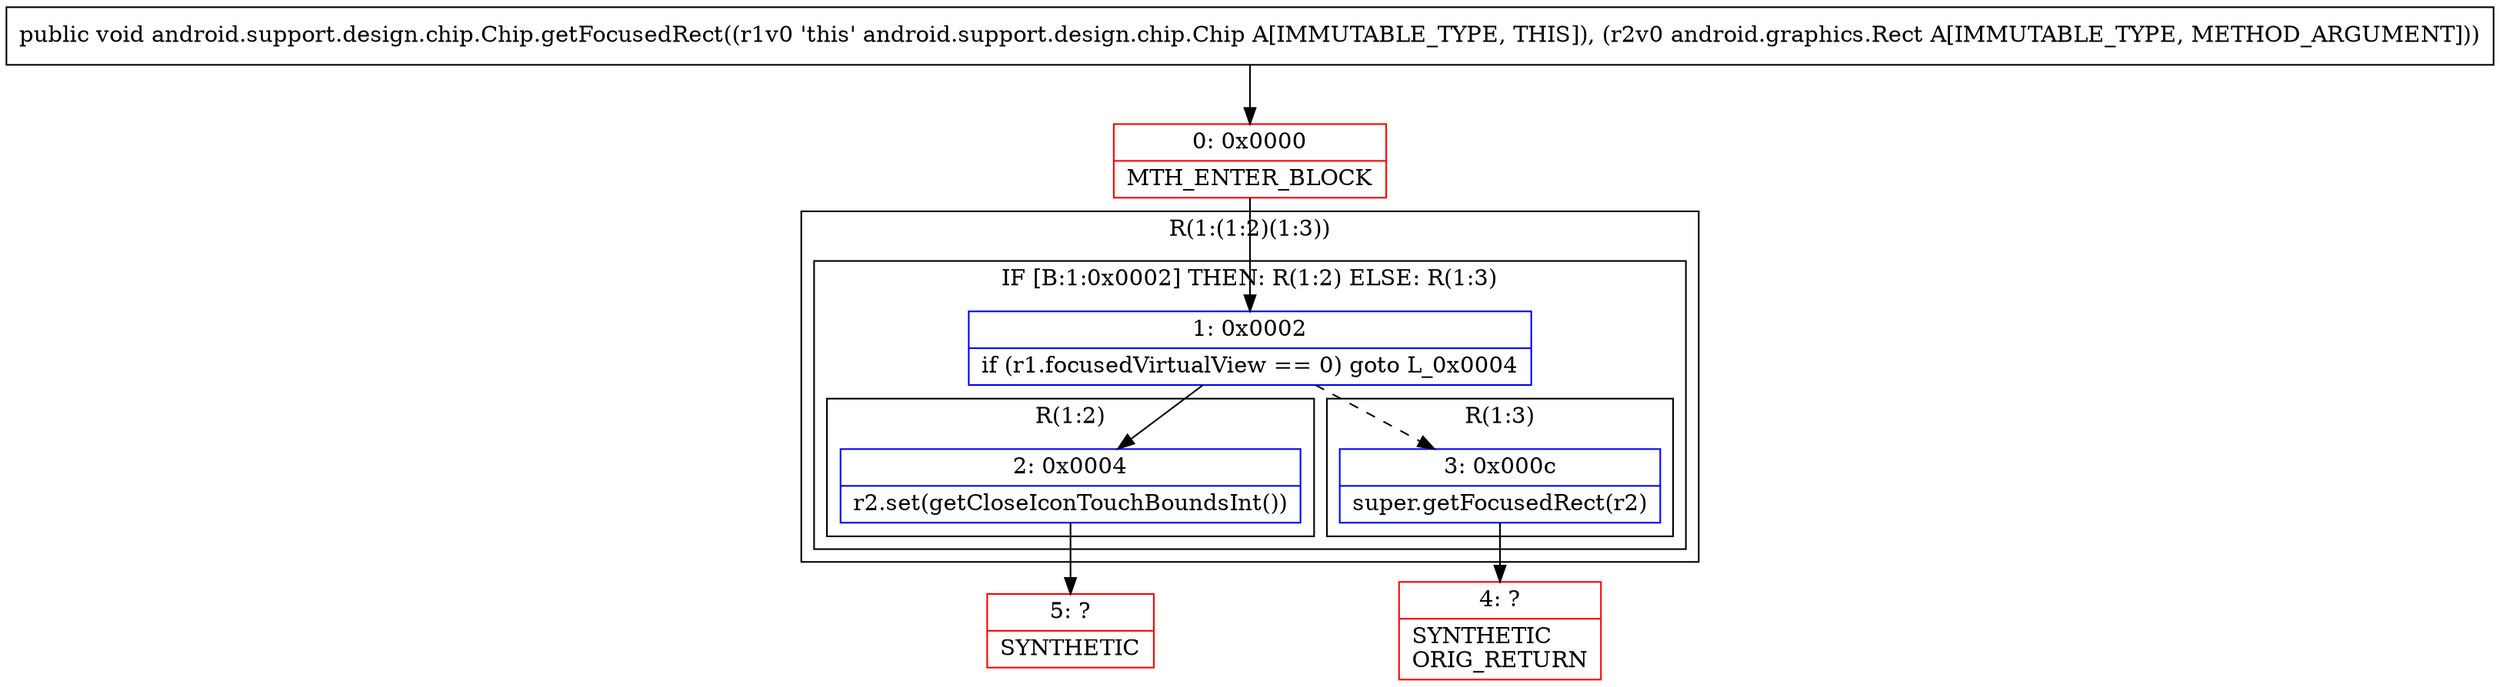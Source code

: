 digraph "CFG forandroid.support.design.chip.Chip.getFocusedRect(Landroid\/graphics\/Rect;)V" {
subgraph cluster_Region_2123168384 {
label = "R(1:(1:2)(1:3))";
node [shape=record,color=blue];
subgraph cluster_IfRegion_1562500590 {
label = "IF [B:1:0x0002] THEN: R(1:2) ELSE: R(1:3)";
node [shape=record,color=blue];
Node_1 [shape=record,label="{1\:\ 0x0002|if (r1.focusedVirtualView == 0) goto L_0x0004\l}"];
subgraph cluster_Region_387027586 {
label = "R(1:2)";
node [shape=record,color=blue];
Node_2 [shape=record,label="{2\:\ 0x0004|r2.set(getCloseIconTouchBoundsInt())\l}"];
}
subgraph cluster_Region_1724791111 {
label = "R(1:3)";
node [shape=record,color=blue];
Node_3 [shape=record,label="{3\:\ 0x000c|super.getFocusedRect(r2)\l}"];
}
}
}
Node_0 [shape=record,color=red,label="{0\:\ 0x0000|MTH_ENTER_BLOCK\l}"];
Node_4 [shape=record,color=red,label="{4\:\ ?|SYNTHETIC\lORIG_RETURN\l}"];
Node_5 [shape=record,color=red,label="{5\:\ ?|SYNTHETIC\l}"];
MethodNode[shape=record,label="{public void android.support.design.chip.Chip.getFocusedRect((r1v0 'this' android.support.design.chip.Chip A[IMMUTABLE_TYPE, THIS]), (r2v0 android.graphics.Rect A[IMMUTABLE_TYPE, METHOD_ARGUMENT])) }"];
MethodNode -> Node_0;
Node_1 -> Node_2;
Node_1 -> Node_3[style=dashed];
Node_2 -> Node_5;
Node_3 -> Node_4;
Node_0 -> Node_1;
}

